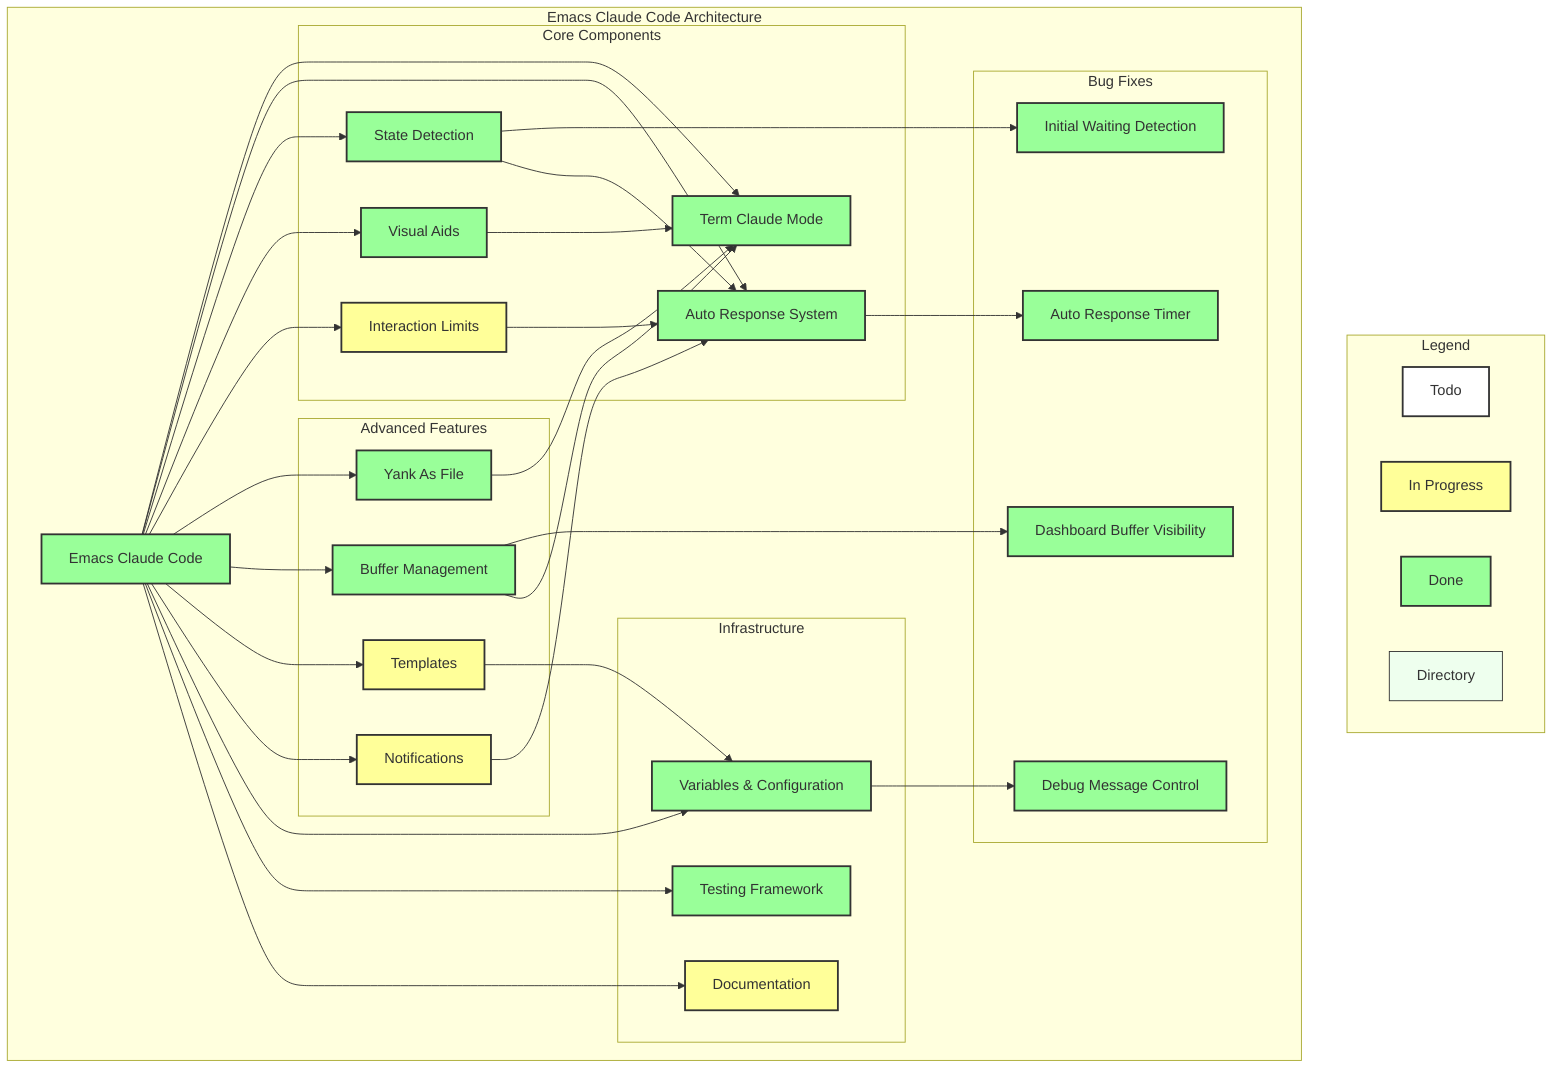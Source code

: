 graph TD
    subgraph Legend
        Z1[Todo]:::todo
        Z2[In Progress]:::inProgress
        Z3[Done]:::done
        Z4[Directory]:::directory
    end
    
    subgraph "Emacs Claude Code Architecture"
        ECC[Emacs Claude Code]:::done
        
        subgraph "Core Components"
            CC1[Term Claude Mode]:::done
            CC2[Auto Response System]:::done
            CC3[State Detection]:::done
            CC4[Visual Aids]:::done
            CC5[Interaction Limits]:::inProgress
        end
        
        subgraph "Advanced Features"
            AF1[Yank As File]:::done
            AF2[Buffer Management]:::done
            AF3[Templates]:::inProgress
            AF4[Notifications]:::inProgress
        end
        
        subgraph "Infrastructure"
            I1[Variables & Configuration]:::done
            I2[Testing Framework]:::done
            I3[Documentation]:::inProgress
        end
        
        subgraph "Bug Fixes"
            BF1[Auto Response Timer]:::done
            BF2[Dashboard Buffer Visibility]:::done
            BF3[Debug Message Control]:::done
            BF4[Initial Waiting Detection]:::done
        end
    end
    
    %% Core relationships
    ECC --> CC1
    ECC --> CC2
    ECC --> CC3
    ECC --> CC4
    ECC --> CC5
    
    %% Advanced feature relationships
    ECC --> AF1
    ECC --> AF2
    ECC --> AF3
    ECC --> AF4
    
    %% Infrastructure relationships
    ECC --> I1
    ECC --> I2
    ECC --> I3
    
    %% Bug fix relationships
    CC2 --> BF1
    AF2 --> BF2
    I1 --> BF3
    CC3 --> BF4
    
    %% Component interdependencies
    CC3 --> CC2
    AF1 --> CC1
    CC4 --> CC1
    CC5 --> CC2
    
    %% Feature dependencies
    AF3 --> I1
    AF4 --> CC2
    AF2 --> CC1
    
    classDef todo fill:#fff,stroke:#333,stroke-width:2px;
    classDef inProgress fill:#ff9,stroke:#333,stroke-width:2px;
    classDef done fill:#9f9,stroke:#333,stroke-width:2px;
    classDef directory fill:#efe,stroke:#333,stroke-width:1px;
